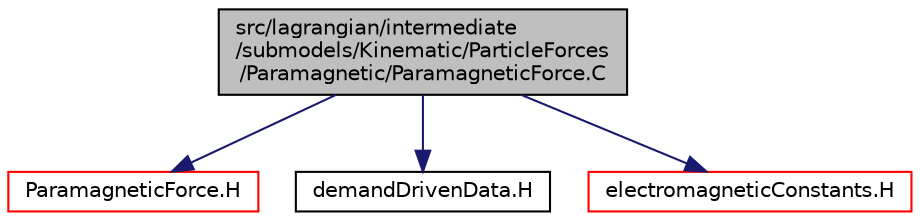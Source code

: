 digraph "src/lagrangian/intermediate/submodels/Kinematic/ParticleForces/Paramagnetic/ParamagneticForce.C"
{
  bgcolor="transparent";
  edge [fontname="Helvetica",fontsize="10",labelfontname="Helvetica",labelfontsize="10"];
  node [fontname="Helvetica",fontsize="10",shape=record];
  Node0 [label="src/lagrangian/intermediate\l/submodels/Kinematic/ParticleForces\l/Paramagnetic/ParamagneticForce.C",height=0.2,width=0.4,color="black", fillcolor="grey75", style="filled", fontcolor="black"];
  Node0 -> Node1 [color="midnightblue",fontsize="10",style="solid",fontname="Helvetica"];
  Node1 [label="ParamagneticForce.H",height=0.2,width=0.4,color="red",URL="$a06569.html"];
  Node0 -> Node344 [color="midnightblue",fontsize="10",style="solid",fontname="Helvetica"];
  Node344 [label="demandDrivenData.H",height=0.2,width=0.4,color="black",URL="$a11102.html",tooltip="Template functions to aid in the implementation of demand driven data. "];
  Node0 -> Node345 [color="midnightblue",fontsize="10",style="solid",fontname="Helvetica"];
  Node345 [label="electromagneticConstants.H",height=0.2,width=0.4,color="red",URL="$a10943.html"];
}
